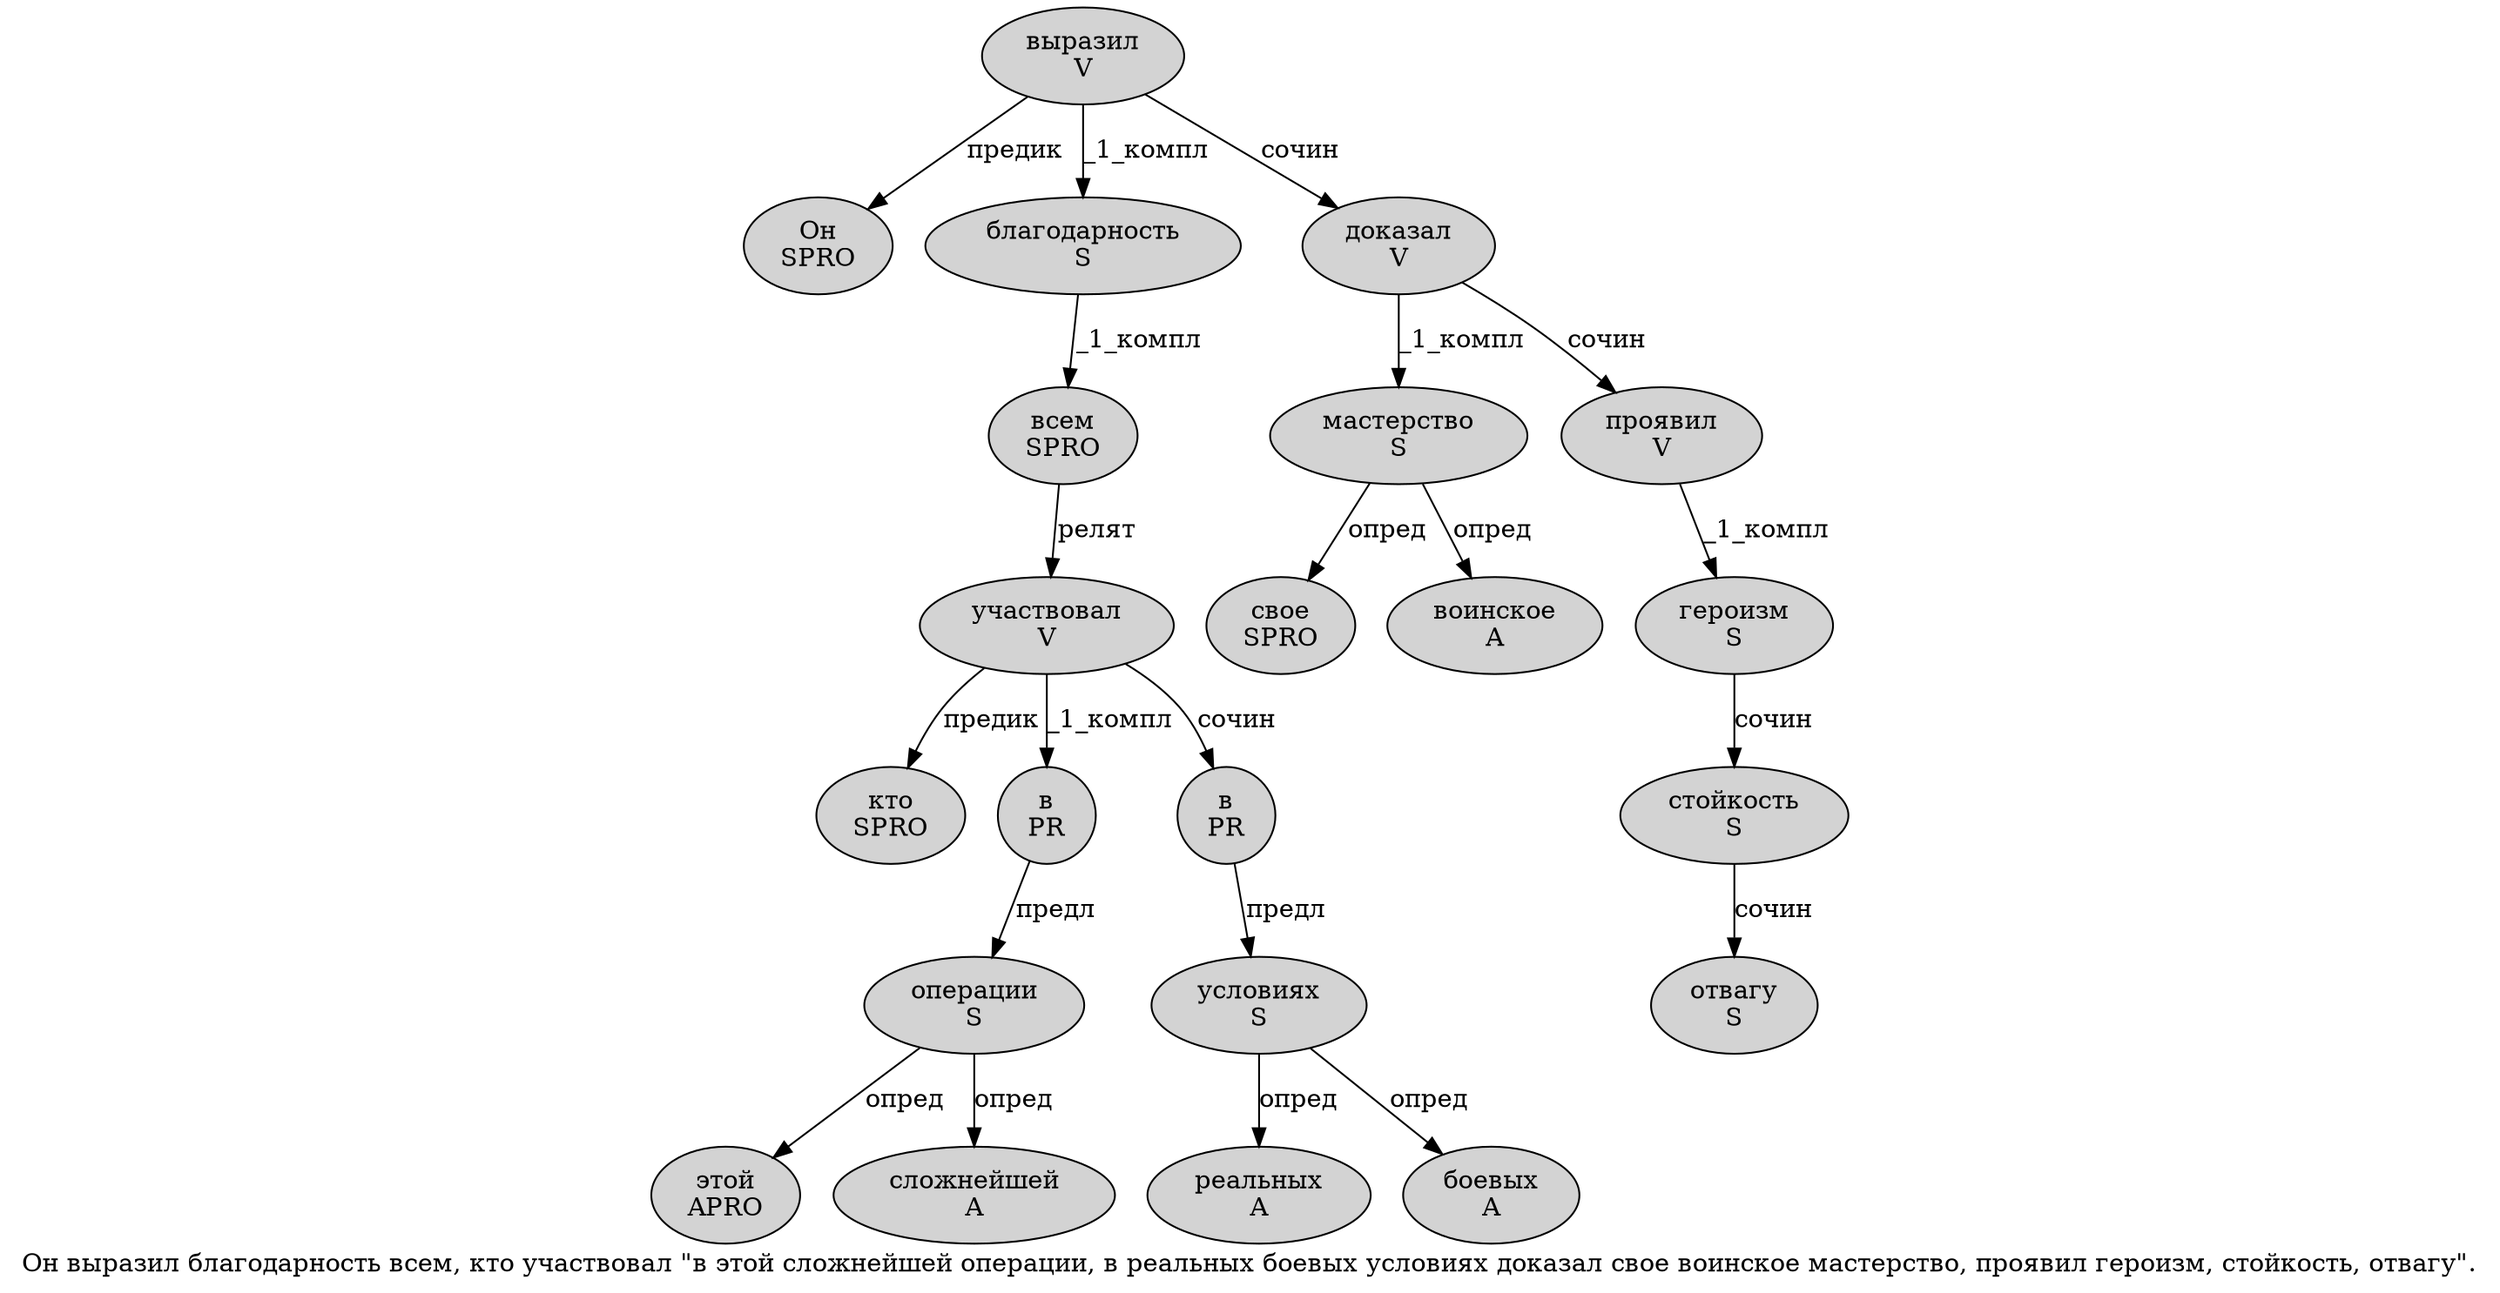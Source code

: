 digraph SENTENCE_87 {
	graph [label="Он выразил благодарность всем, кто участвовал \"в этой сложнейшей операции, в реальных боевых условиях доказал свое воинское мастерство, проявил героизм, стойкость, отвагу\"."]
	node [style=filled]
		0 [label="Он
SPRO" color="" fillcolor=lightgray penwidth=1 shape=ellipse]
		1 [label="выразил
V" color="" fillcolor=lightgray penwidth=1 shape=ellipse]
		2 [label="благодарность
S" color="" fillcolor=lightgray penwidth=1 shape=ellipse]
		3 [label="всем
SPRO" color="" fillcolor=lightgray penwidth=1 shape=ellipse]
		5 [label="кто
SPRO" color="" fillcolor=lightgray penwidth=1 shape=ellipse]
		6 [label="участвовал
V" color="" fillcolor=lightgray penwidth=1 shape=ellipse]
		8 [label="в
PR" color="" fillcolor=lightgray penwidth=1 shape=ellipse]
		9 [label="этой
APRO" color="" fillcolor=lightgray penwidth=1 shape=ellipse]
		10 [label="сложнейшей
A" color="" fillcolor=lightgray penwidth=1 shape=ellipse]
		11 [label="операции
S" color="" fillcolor=lightgray penwidth=1 shape=ellipse]
		13 [label="в
PR" color="" fillcolor=lightgray penwidth=1 shape=ellipse]
		14 [label="реальных
A" color="" fillcolor=lightgray penwidth=1 shape=ellipse]
		15 [label="боевых
A" color="" fillcolor=lightgray penwidth=1 shape=ellipse]
		16 [label="условиях
S" color="" fillcolor=lightgray penwidth=1 shape=ellipse]
		17 [label="доказал
V" color="" fillcolor=lightgray penwidth=1 shape=ellipse]
		18 [label="свое
SPRO" color="" fillcolor=lightgray penwidth=1 shape=ellipse]
		19 [label="воинское
A" color="" fillcolor=lightgray penwidth=1 shape=ellipse]
		20 [label="мастерство
S" color="" fillcolor=lightgray penwidth=1 shape=ellipse]
		22 [label="проявил
V" color="" fillcolor=lightgray penwidth=1 shape=ellipse]
		23 [label="героизм
S" color="" fillcolor=lightgray penwidth=1 shape=ellipse]
		25 [label="стойкость
S" color="" fillcolor=lightgray penwidth=1 shape=ellipse]
		27 [label="отвагу
S" color="" fillcolor=lightgray penwidth=1 shape=ellipse]
			25 -> 27 [label="сочин"]
			22 -> 23 [label="_1_компл"]
			20 -> 18 [label="опред"]
			20 -> 19 [label="опред"]
			3 -> 6 [label="релят"]
			6 -> 5 [label="предик"]
			6 -> 8 [label="_1_компл"]
			6 -> 13 [label="сочин"]
			23 -> 25 [label="сочин"]
			13 -> 16 [label="предл"]
			11 -> 9 [label="опред"]
			11 -> 10 [label="опред"]
			8 -> 11 [label="предл"]
			16 -> 14 [label="опред"]
			16 -> 15 [label="опред"]
			2 -> 3 [label="_1_компл"]
			1 -> 0 [label="предик"]
			1 -> 2 [label="_1_компл"]
			1 -> 17 [label="сочин"]
			17 -> 20 [label="_1_компл"]
			17 -> 22 [label="сочин"]
}